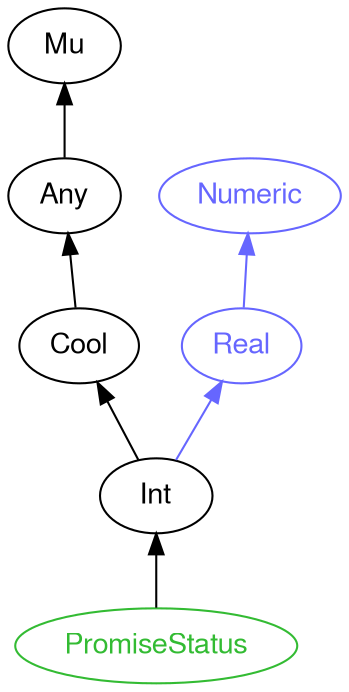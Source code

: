 digraph "raku-type-graph" {
    rankdir=BT;
    splines=polyline;
    overlap=false;

    graph [truecolor=true bgcolor="#FFFFFF"];
    // Types
    "PromiseStatus" [color="#33BB33", fontcolor="#33BB33", href="/type/PromiseStatus", fontname="FreeSans"];
    "Mu" [color="#000000", fontcolor="#000000", href="/type/Mu", fontname="FreeSans"];
    "Any" [color="#000000", fontcolor="#000000", href="/type/Any", fontname="FreeSans"];
    "Cool" [color="#000000", fontcolor="#000000", href="/type/Cool", fontname="FreeSans"];
    "Numeric" [color="#6666FF", fontcolor="#6666FF", href="/type/Numeric", fontname="FreeSans"];
    "Real" [color="#6666FF", fontcolor="#6666FF", href="/type/Real", fontname="FreeSans"];
    "Int" [color="#000000", fontcolor="#000000", href="/type/Int", fontname="FreeSans"];

    // Superclasses
    "PromiseStatus" -> "Int" [color="#000000"];
    "Any" -> "Mu" [color="#000000"];
    "Cool" -> "Any" [color="#000000"];
    "Int" -> "Cool" [color="#000000"];

    // Roles
    "Real" -> "Numeric" [color="#6666FF"];
    "Int" -> "Real" [color="#6666FF"];
}
